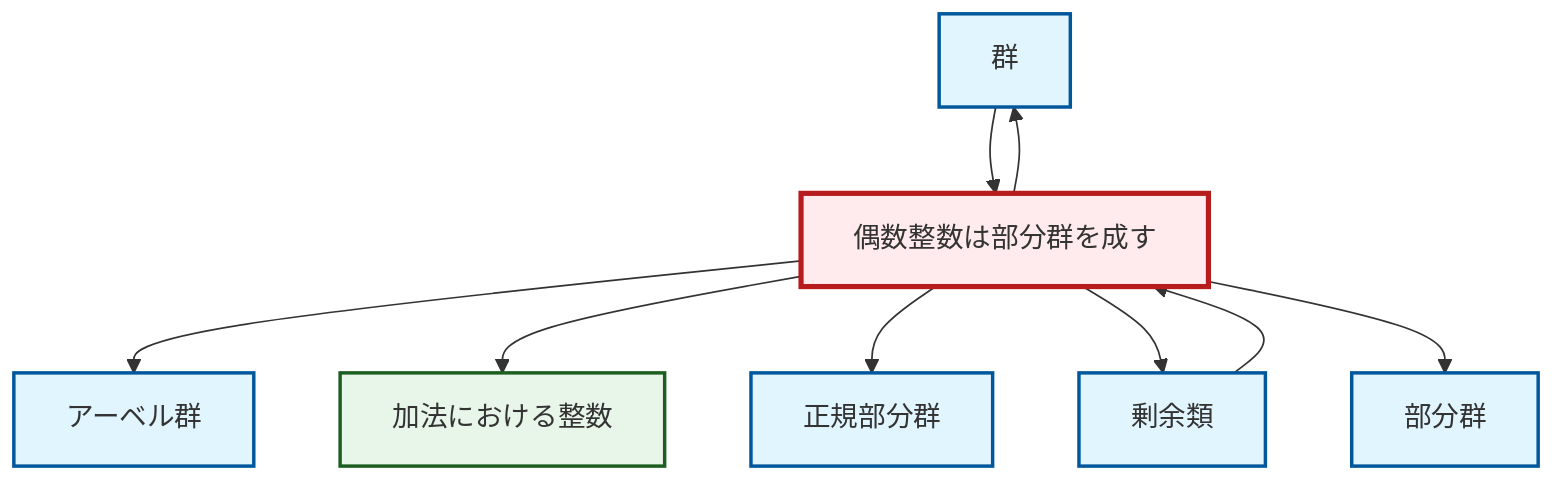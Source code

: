 graph TD
    classDef definition fill:#e1f5fe,stroke:#01579b,stroke-width:2px
    classDef theorem fill:#f3e5f5,stroke:#4a148c,stroke-width:2px
    classDef axiom fill:#fff3e0,stroke:#e65100,stroke-width:2px
    classDef example fill:#e8f5e9,stroke:#1b5e20,stroke-width:2px
    classDef current fill:#ffebee,stroke:#b71c1c,stroke-width:3px
    def-subgroup["部分群"]:::definition
    def-group["群"]:::definition
    def-coset["剰余類"]:::definition
    ex-integers-addition["加法における整数"]:::example
    def-normal-subgroup["正規部分群"]:::definition
    ex-even-integers-subgroup["偶数整数は部分群を成す"]:::example
    def-abelian-group["アーベル群"]:::definition
    def-coset --> ex-even-integers-subgroup
    ex-even-integers-subgroup --> def-abelian-group
    ex-even-integers-subgroup --> ex-integers-addition
    def-group --> ex-even-integers-subgroup
    ex-even-integers-subgroup --> def-normal-subgroup
    ex-even-integers-subgroup --> def-coset
    ex-even-integers-subgroup --> def-group
    ex-even-integers-subgroup --> def-subgroup
    class ex-even-integers-subgroup current